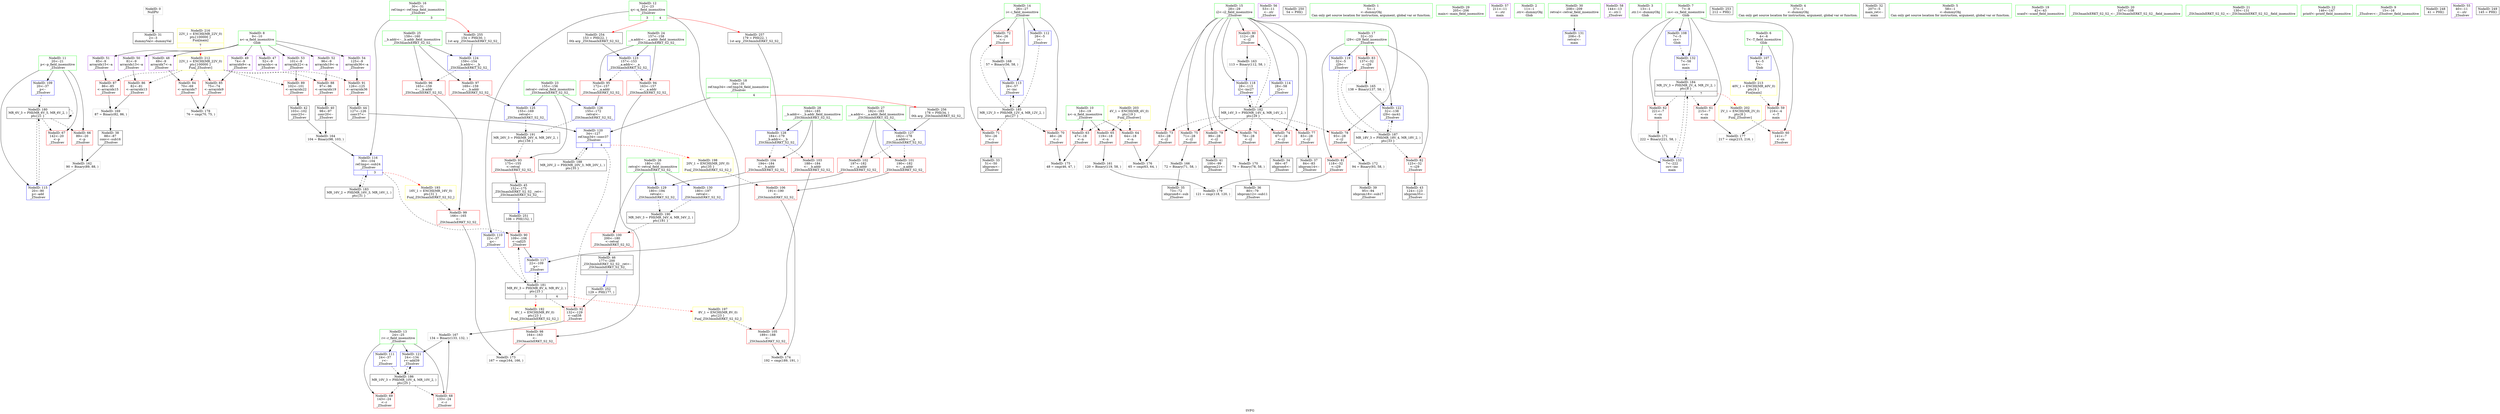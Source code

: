 digraph "SVFG" {
	label="SVFG";

	Node0x561d24888400 [shape=record,color=grey,label="{NodeID: 0\nNullPtr}"];
	Node0x561d24888400 -> Node0x561d248a4c00[style=solid];
	Node0x561d248b5ba0 [shape=record,color=black,label="{NodeID: 180\nMR_6V_3 = PHI(MR_6V_5, MR_6V_2, )\npts\{21 \}\n}"];
	Node0x561d248b5ba0 -> Node0x561d248a78c0[style=dashed];
	Node0x561d248b5ba0 -> Node0x561d248a7990[style=dashed];
	Node0x561d248b5ba0 -> Node0x561d248ab140[style=dashed];
	Node0x561d248b5ba0 -> Node0x561d248b5ba0[style=dashed];
	Node0x561d248a5ad0 [shape=record,color=red,label="{NodeID: 97\n169\<--159\n\<--__b.addr\n_ZSt3maxIxERKT_S2_S2_\n}"];
	Node0x561d248a5ad0 -> Node0x561d248ab920[style=solid];
	Node0x561d248a3db0 [shape=record,color=green,label="{NodeID: 14\n26\<--27\ni\<--i_field_insensitive\n_Z5solvev\n}"];
	Node0x561d248a3db0 -> Node0x561d248a7c00[style=solid];
	Node0x561d248a3db0 -> Node0x561d248a7cd0[style=solid];
	Node0x561d248a3db0 -> Node0x561d248a7da0[style=solid];
	Node0x561d248a3db0 -> Node0x561d248a6760[style=solid];
	Node0x561d248a3db0 -> Node0x561d248a6830[style=solid];
	Node0x561d248a6690 [shape=record,color=blue,label="{NodeID: 111\n24\<--37\nr\<--\n_Z5solvev\n}"];
	Node0x561d248a6690 -> Node0x561d248b79a0[style=dashed];
	Node0x561d248a4960 [shape=record,color=green,label="{NodeID: 28\n184\<--185\n__b.addr\<--__b.addr_field_insensitive\n_ZSt3minIxERKT_S2_S2_\n}"];
	Node0x561d248a4960 -> Node0x561d248a5fb0[style=solid];
	Node0x561d248a4960 -> Node0x561d248a6080[style=solid];
	Node0x561d248a4960 -> Node0x561d248abb90[style=solid];
	Node0x561d248ab920 [shape=record,color=blue,label="{NodeID: 125\n155\<--169\nretval\<--\n_ZSt3maxIxERKT_S2_S2_\n}"];
	Node0x561d248ab920 -> Node0x561d248b92a0[style=dashed];
	Node0x561d248a5520 [shape=record,color=black,label="{NodeID: 42\n103\<--102\nconv23\<--\n_Z5solvev\n}"];
	Node0x561d248a5520 -> Node0x561d248ade50[style=solid];
	Node0x561d248a70a0 [shape=record,color=purple,label="{NodeID: 56\n53\<--11\n\<--.str\n_Z5solvev\n}"];
	Node0x561d248a7c00 [shape=record,color=red,label="{NodeID: 70\n46\<--26\n\<--i\n_Z5solvev\n}"];
	Node0x561d248a7c00 -> Node0x561d248aeed0[style=solid];
	Node0x561d248ca3c0 [shape=record,color=black,label="{NodeID: 250\n54 = PHI()\n}"];
	Node0x561d248ae2d0 [shape=record,color=grey,label="{NodeID: 167\n134 = Binary(133, 132, )\n}"];
	Node0x561d248ae2d0 -> Node0x561d248ab5e0[style=solid];
	Node0x561d248a8760 [shape=record,color=red,label="{NodeID: 84\n70\<--69\n\<--arrayidx7\n_Z5solvev\n}"];
	Node0x561d248a8760 -> Node0x561d248af350[style=solid];
	Node0x561d24888490 [shape=record,color=green,label="{NodeID: 1\n5\<--1\n\<--dummyObj\nCan only get source location for instruction, argument, global var or function.}"];
	Node0x561d248b60a0 [shape=record,color=black,label="{NodeID: 181\nMR_8V_3 = PHI(MR_8V_4, MR_8V_2, )\npts\{23 \}\n|{|<s3>3|<s4>4}}"];
	Node0x561d248b60a0 -> Node0x561d248a8c40[style=dashed];
	Node0x561d248b60a0 -> Node0x561d248a8de0[style=dashed];
	Node0x561d248b60a0 -> Node0x561d248ab2a0[style=dashed];
	Node0x561d248b60a0:s3 -> Node0x561d248a9530[style=dashed,color=red];
	Node0x561d248b60a0:s4 -> Node0x561d248bb640[style=dashed,color=red];
	Node0x561d248a5ba0 [shape=record,color=red,label="{NodeID: 98\n164\<--163\n\<--\n_ZSt3maxIxERKT_S2_S2_\n}"];
	Node0x561d248a5ba0 -> Node0x561d248aebd0[style=solid];
	Node0x561d248a3e40 [shape=record,color=green,label="{NodeID: 15\n28\<--29\ni2\<--i2_field_insensitive\n_Z5solvev\n}"];
	Node0x561d248a3e40 -> Node0x561d248a7e70[style=solid];
	Node0x561d248a3e40 -> Node0x561d248a7f40[style=solid];
	Node0x561d248a3e40 -> Node0x561d248a8010[style=solid];
	Node0x561d248a3e40 -> Node0x561d248a80e0[style=solid];
	Node0x561d248a3e40 -> Node0x561d248a81b0[style=solid];
	Node0x561d248a3e40 -> Node0x561d248a8280[style=solid];
	Node0x561d248a3e40 -> Node0x561d248a8350[style=solid];
	Node0x561d248a3e40 -> Node0x561d248a8420[style=solid];
	Node0x561d248a3e40 -> Node0x561d248a6900[style=solid];
	Node0x561d248a3e40 -> Node0x561d248ab370[style=solid];
	Node0x561d248a6760 [shape=record,color=blue,label="{NodeID: 112\n26\<--5\ni\<--\n_Z5solvev\n}"];
	Node0x561d248a6760 -> Node0x561d248b74a0[style=dashed];
	Node0x561d248a4a30 [shape=record,color=green,label="{NodeID: 29\n205\<--206\nmain\<--main_field_insensitive\n}"];
	Node0x561d248ab9f0 [shape=record,color=blue,label="{NodeID: 126\n155\<--172\nretval\<--\n_ZSt3maxIxERKT_S2_S2_\n}"];
	Node0x561d248ab9f0 -> Node0x561d248b92a0[style=dashed];
	Node0x561d248a55f0 [shape=record,color=black,label="{NodeID: 43\n124\<--123\nidxprom35\<--\n_Z5solvev\n}"];
	Node0x561d248a7170 [shape=record,color=purple,label="{NodeID: 57\n211\<--11\n\<--.str\nmain\n}"];
	Node0x561d248a7cd0 [shape=record,color=red,label="{NodeID: 71\n50\<--26\n\<--i\n_Z5solvev\n}"];
	Node0x561d248a7cd0 -> Node0x561d248a4dd0[style=solid];
	Node0x561d248ca4c0 [shape=record,color=black,label="{NodeID: 251\n106 = PHI(152, )\n}"];
	Node0x561d248ca4c0 -> Node0x561d248a8c40[style=solid];
	Node0x561d248ae450 [shape=record,color=grey,label="{NodeID: 168\n57 = Binary(56, 58, )\n}"];
	Node0x561d248ae450 -> Node0x561d248a6830[style=solid];
	Node0x561d248a8830 [shape=record,color=red,label="{NodeID: 85\n75\<--74\n\<--arrayidx9\n_Z5solvev\n}"];
	Node0x561d248a8830 -> Node0x561d248af350[style=solid];
	Node0x561d24896cf0 [shape=record,color=green,label="{NodeID: 2\n11\<--1\n.str\<--dummyObj\nGlob }"];
	Node0x561d248b65a0 [shape=record,color=black,label="{NodeID: 182\nMR_14V_3 = PHI(MR_14V_4, MR_14V_2, )\npts\{29 \}\n}"];
	Node0x561d248b65a0 -> Node0x561d248a7e70[style=dashed];
	Node0x561d248b65a0 -> Node0x561d248a7f40[style=dashed];
	Node0x561d248b65a0 -> Node0x561d248a8010[style=dashed];
	Node0x561d248b65a0 -> Node0x561d248a80e0[style=dashed];
	Node0x561d248b65a0 -> Node0x561d248a81b0[style=dashed];
	Node0x561d248b65a0 -> Node0x561d248a8280[style=dashed];
	Node0x561d248b65a0 -> Node0x561d248a8350[style=dashed];
	Node0x561d248b65a0 -> Node0x561d248a8420[style=dashed];
	Node0x561d248b65a0 -> Node0x561d248ab370[style=dashed];
	Node0x561d248a5c70 [shape=record,color=red,label="{NodeID: 99\n166\<--165\n\<--\n_ZSt3maxIxERKT_S2_S2_\n}"];
	Node0x561d248a5c70 -> Node0x561d248aebd0[style=solid];
	Node0x561d248a3f10 [shape=record,color=green,label="{NodeID: 16\n30\<--31\nref.tmp\<--ref.tmp_field_insensitive\n_Z5solvev\n|{|<s1>3}}"];
	Node0x561d248a3f10 -> Node0x561d248ab1d0[style=solid];
	Node0x561d248a3f10:s1 -> Node0x561d248ca9f0[style=solid,color=red];
	Node0x561d248a6830 [shape=record,color=blue,label="{NodeID: 113\n26\<--57\ni\<--inc\n_Z5solvev\n}"];
	Node0x561d248a6830 -> Node0x561d248b74a0[style=dashed];
	Node0x561d248a4b30 [shape=record,color=green,label="{NodeID: 30\n208\<--209\nretval\<--retval_field_insensitive\nmain\n}"];
	Node0x561d248a4b30 -> Node0x561d248abe00[style=solid];
	Node0x561d248abac0 [shape=record,color=blue,label="{NodeID: 127\n182\<--178\n__a.addr\<--__a\n_ZSt3minIxERKT_S2_S2_\n}"];
	Node0x561d248abac0 -> Node0x561d248a5e10[style=dashed];
	Node0x561d248abac0 -> Node0x561d248a5ee0[style=dashed];
	Node0x561d248a56c0 [shape=record,color=black,label="{NodeID: 44\n127\<--126\nconv37\<--\n_Z5solvev\n}"];
	Node0x561d248a56c0 -> Node0x561d248ab510[style=solid];
	Node0x561d248a7240 [shape=record,color=purple,label="{NodeID: 58\n144\<--13\n\<--.str.1\n_Z5solvev\n}"];
	Node0x561d248a7da0 [shape=record,color=red,label="{NodeID: 72\n56\<--26\n\<--i\n_Z5solvev\n}"];
	Node0x561d248a7da0 -> Node0x561d248ae450[style=solid];
	Node0x561d248ca6b0 [shape=record,color=black,label="{NodeID: 252\n129 = PHI(177, )\n}"];
	Node0x561d248ca6b0 -> Node0x561d248a8de0[style=solid];
	Node0x561d248ae5d0 [shape=record,color=grey,label="{NodeID: 169\n87 = Binary(82, 86, )\n}"];
	Node0x561d248ae5d0 -> Node0x561d248a51e0[style=solid];
	Node0x561d248a8900 [shape=record,color=red,label="{NodeID: 86\n82\<--81\n\<--arrayidx13\n_Z5solvev\n}"];
	Node0x561d248a8900 -> Node0x561d248ae5d0[style=solid];
	Node0x561d24896d80 [shape=record,color=green,label="{NodeID: 3\n13\<--1\n.str.1\<--dummyObj\nGlob }"];
	Node0x561d248b6aa0 [shape=record,color=black,label="{NodeID: 183\nMR_16V_2 = PHI(MR_16V_3, MR_16V_1, )\npts\{31 \}\n}"];
	Node0x561d248b6aa0 -> Node0x561d248ab1d0[style=dashed];
	Node0x561d248a5d40 [shape=record,color=red,label="{NodeID: 100\n200\<--180\n\<--retval\n_ZSt3minIxERKT_S2_S2_\n}"];
	Node0x561d248a5d40 -> Node0x561d248a5860[style=solid];
	Node0x561d248a3fe0 [shape=record,color=green,label="{NodeID: 17\n32\<--33\ni29\<--i29_field_insensitive\n_Z5solvev\n}"];
	Node0x561d248a3fe0 -> Node0x561d248a84f0[style=solid];
	Node0x561d248a3fe0 -> Node0x561d248a85c0[style=solid];
	Node0x561d248a3fe0 -> Node0x561d248a8690[style=solid];
	Node0x561d248a3fe0 -> Node0x561d248ab440[style=solid];
	Node0x561d248a3fe0 -> Node0x561d248ab6b0[style=solid];
	Node0x561d248bb640 [shape=record,color=yellow,style=double,label="{NodeID: 197\n8V_1 = ENCHI(MR_8V_0)\npts\{23 \}\nFun[_ZSt3minIxERKT_S2_S2_]}"];
	Node0x561d248bb640 -> Node0x561d248a6150[style=dashed];
	Node0x561d248a6900 [shape=record,color=blue,label="{NodeID: 114\n28\<--58\ni2\<--\n_Z5solvev\n}"];
	Node0x561d248a6900 -> Node0x561d248b65a0[style=dashed];
	Node0x561d248a4c00 [shape=record,color=black,label="{NodeID: 31\n2\<--3\ndummyVal\<--dummyVal\n}"];
	Node0x561d248abb90 [shape=record,color=blue,label="{NodeID: 128\n184\<--179\n__b.addr\<--__b\n_ZSt3minIxERKT_S2_S2_\n}"];
	Node0x561d248abb90 -> Node0x561d248a5fb0[style=dashed];
	Node0x561d248abb90 -> Node0x561d248a6080[style=dashed];
	Node0x561d248a5790 [shape=record,color=black,label="{NodeID: 45\n152\<--175\n_ZSt3maxIxERKT_S2_S2__ret\<--\n_ZSt3maxIxERKT_S2_S2_\n|{<s0>3}}"];
	Node0x561d248a5790:s0 -> Node0x561d248ca4c0[style=solid,color=blue];
	Node0x561d248a7310 [shape=record,color=red,label="{NodeID: 59\n216\<--4\n\<--T\nmain\n}"];
	Node0x561d248a7310 -> Node0x561d248af1d0[style=solid];
	Node0x561d248a7e70 [shape=record,color=red,label="{NodeID: 73\n63\<--28\n\<--i2\n_Z5solvev\n}"];
	Node0x561d248a7e70 -> Node0x561d248af050[style=solid];
	Node0x561d248ca7b0 [shape=record,color=black,label="{NodeID: 253\n212 = PHI()\n}"];
	Node0x561d248ae750 [shape=record,color=grey,label="{NodeID: 170\n79 = Binary(78, 58, )\n}"];
	Node0x561d248ae750 -> Node0x561d248a5040[style=solid];
	Node0x561d248a89d0 [shape=record,color=red,label="{NodeID: 87\n86\<--85\n\<--arrayidx15\n_Z5solvev\n}"];
	Node0x561d248a89d0 -> Node0x561d248ae5d0[style=solid];
	Node0x561d248a1190 [shape=record,color=green,label="{NodeID: 4\n37\<--1\n\<--dummyObj\nCan only get source location for instruction, argument, global var or function.}"];
	Node0x561d248b6fa0 [shape=record,color=black,label="{NodeID: 184\nMR_2V_3 = PHI(MR_2V_4, MR_2V_2, )\npts\{8 \}\n|{|<s3>7}}"];
	Node0x561d248b6fa0 -> Node0x561d248a74b0[style=dashed];
	Node0x561d248b6fa0 -> Node0x561d248a7580[style=dashed];
	Node0x561d248b6fa0 -> Node0x561d248abfa0[style=dashed];
	Node0x561d248b6fa0:s3 -> Node0x561d248bbad0[style=dashed,color=red];
	Node0x561d248a5e10 [shape=record,color=red,label="{NodeID: 101\n190\<--182\n\<--__a.addr\n_ZSt3minIxERKT_S2_S2_\n}"];
	Node0x561d248a5e10 -> Node0x561d248a6220[style=solid];
	Node0x561d248a40b0 [shape=record,color=green,label="{NodeID: 18\n34\<--35\nref.tmp34\<--ref.tmp34_field_insensitive\n_Z5solvev\n|{|<s1>4}}"];
	Node0x561d248a40b0 -> Node0x561d248ab510[style=solid];
	Node0x561d248a40b0:s1 -> Node0x561d248cab30[style=solid,color=red];
	Node0x561d248bb750 [shape=record,color=yellow,style=double,label="{NodeID: 198\n20V_1 = ENCHI(MR_20V_0)\npts\{35 \}\nFun[_ZSt3minIxERKT_S2_S2_]}"];
	Node0x561d248bb750 -> Node0x561d248a6220[style=dashed];
	Node0x561d248ab140 [shape=record,color=blue,label="{NodeID: 115\n20\<--90\np\<--add\n_Z5solvev\n}"];
	Node0x561d248ab140 -> Node0x561d248b5ba0[style=dashed];
	Node0x561d248a4d00 [shape=record,color=black,label="{NodeID: 32\n207\<--5\nmain_ret\<--\nmain\n}"];
	Node0x561d248bcbd0 [shape=record,color=yellow,style=double,label="{NodeID: 212\n22V_1 = ENCHI(MR_22V_0)\npts\{100000 \}\nFun[_Z5solvev]}"];
	Node0x561d248bcbd0 -> Node0x561d248a8760[style=dashed];
	Node0x561d248bcbd0 -> Node0x561d248a8830[style=dashed];
	Node0x561d248bcbd0 -> Node0x561d248a8900[style=dashed];
	Node0x561d248bcbd0 -> Node0x561d248a89d0[style=dashed];
	Node0x561d248bcbd0 -> Node0x561d248a8aa0[style=dashed];
	Node0x561d248bcbd0 -> Node0x561d248a8b70[style=dashed];
	Node0x561d248bcbd0 -> Node0x561d248a8d10[style=dashed];
	Node0x561d248abc60 [shape=record,color=blue,label="{NodeID: 129\n180\<--194\nretval\<--\n_ZSt3minIxERKT_S2_S2_\n}"];
	Node0x561d248abc60 -> Node0x561d248b8da0[style=dashed];
	Node0x561d248a5860 [shape=record,color=black,label="{NodeID: 46\n177\<--200\n_ZSt3minIxERKT_S2_S2__ret\<--\n_ZSt3minIxERKT_S2_S2_\n|{<s0>4}}"];
	Node0x561d248a5860:s0 -> Node0x561d248ca6b0[style=solid,color=blue];
	Node0x561d248a73e0 [shape=record,color=red,label="{NodeID: 60\n141\<--7\n\<--cs\n_Z5solvev\n}"];
	Node0x561d248a7f40 [shape=record,color=red,label="{NodeID: 74\n67\<--28\n\<--i2\n_Z5solvev\n}"];
	Node0x561d248a7f40 -> Node0x561d248a4ea0[style=solid];
	Node0x561d248ca880 [shape=record,color=black,label="{NodeID: 254\n153 = PHI(22, )\n0th arg _ZSt3maxIxERKT_S2_S2_ }"];
	Node0x561d248ca880 -> Node0x561d248ab780[style=solid];
	Node0x561d248ae8d0 [shape=record,color=grey,label="{NodeID: 171\n222 = Binary(221, 58, )\n}"];
	Node0x561d248ae8d0 -> Node0x561d248abfa0[style=solid];
	Node0x561d248a8aa0 [shape=record,color=red,label="{NodeID: 88\n97\<--96\n\<--arrayidx19\n_Z5solvev\n}"];
	Node0x561d248a8aa0 -> Node0x561d248a5380[style=solid];
	Node0x561d248a1220 [shape=record,color=green,label="{NodeID: 5\n58\<--1\n\<--dummyObj\nCan only get source location for instruction, argument, global var or function.}"];
	Node0x561d248b74a0 [shape=record,color=black,label="{NodeID: 185\nMR_12V_3 = PHI(MR_12V_4, MR_12V_2, )\npts\{27 \}\n}"];
	Node0x561d248b74a0 -> Node0x561d248a7c00[style=dashed];
	Node0x561d248b74a0 -> Node0x561d248a7cd0[style=dashed];
	Node0x561d248b74a0 -> Node0x561d248a7da0[style=dashed];
	Node0x561d248b74a0 -> Node0x561d248a6830[style=dashed];
	Node0x561d248a5ee0 [shape=record,color=red,label="{NodeID: 102\n197\<--182\n\<--__a.addr\n_ZSt3minIxERKT_S2_S2_\n}"];
	Node0x561d248a5ee0 -> Node0x561d248abd30[style=solid];
	Node0x561d248a4180 [shape=record,color=green,label="{NodeID: 19\n42\<--43\nscanf\<--scanf_field_insensitive\n}"];
	Node0x561d248ab1d0 [shape=record,color=blue,label="{NodeID: 116\n30\<--104\nref.tmp\<--sub24\n_Z5solvev\n|{|<s2>3}}"];
	Node0x561d248ab1d0 -> Node0x561d248a8c40[style=dashed];
	Node0x561d248ab1d0 -> Node0x561d248b6aa0[style=dashed];
	Node0x561d248ab1d0:s2 -> Node0x561d248aa050[style=dashed,color=red];
	Node0x561d248a4dd0 [shape=record,color=black,label="{NodeID: 33\n51\<--50\nidxprom\<--\n_Z5solvev\n}"];
	Node0x561d248bccb0 [shape=record,color=yellow,style=double,label="{NodeID: 213\n40V_1 = ENCHI(MR_40V_0)\npts\{6 \}\nFun[main]}"];
	Node0x561d248bccb0 -> Node0x561d248a7310[style=dashed];
	Node0x561d248abd30 [shape=record,color=blue,label="{NodeID: 130\n180\<--197\nretval\<--\n_ZSt3minIxERKT_S2_S2_\n}"];
	Node0x561d248abd30 -> Node0x561d248b8da0[style=dashed];
	Node0x561d248a5930 [shape=record,color=purple,label="{NodeID: 47\n52\<--9\narrayidx\<--a\n_Z5solvev\n}"];
	Node0x561d248a74b0 [shape=record,color=red,label="{NodeID: 61\n215\<--7\n\<--cs\nmain\n}"];
	Node0x561d248a74b0 -> Node0x561d248af1d0[style=solid];
	Node0x561d248a8010 [shape=record,color=red,label="{NodeID: 75\n71\<--28\n\<--i2\n_Z5solvev\n}"];
	Node0x561d248a8010 -> Node0x561d248ae150[style=solid];
	Node0x561d248ca9f0 [shape=record,color=black,label="{NodeID: 255\n154 = PHI(30, )\n1st arg _ZSt3maxIxERKT_S2_S2_ }"];
	Node0x561d248ca9f0 -> Node0x561d248ab850[style=solid];
	Node0x561d248aea50 [shape=record,color=grey,label="{NodeID: 172\n94 = Binary(93, 58, )\n}"];
	Node0x561d248aea50 -> Node0x561d248a52b0[style=solid];
	Node0x561d248a8b70 [shape=record,color=red,label="{NodeID: 89\n102\<--101\n\<--arrayidx22\n_Z5solvev\n}"];
	Node0x561d248a8b70 -> Node0x561d248a5520[style=solid];
	Node0x561d248a12e0 [shape=record,color=green,label="{NodeID: 6\n4\<--6\nT\<--T_field_insensitive\nGlob }"];
	Node0x561d248a12e0 -> Node0x561d248a7310[style=solid];
	Node0x561d248a12e0 -> Node0x561d248a62f0[style=solid];
	Node0x561d248b79a0 [shape=record,color=black,label="{NodeID: 186\nMR_10V_3 = PHI(MR_10V_4, MR_10V_2, )\npts\{25 \}\n}"];
	Node0x561d248b79a0 -> Node0x561d248a7a60[style=dashed];
	Node0x561d248b79a0 -> Node0x561d248a7b30[style=dashed];
	Node0x561d248b79a0 -> Node0x561d248ab5e0[style=dashed];
	Node0x561d248a5fb0 [shape=record,color=red,label="{NodeID: 103\n188\<--184\n\<--__b.addr\n_ZSt3minIxERKT_S2_S2_\n}"];
	Node0x561d248a5fb0 -> Node0x561d248a6150[style=solid];
	Node0x561d248a4250 [shape=record,color=green,label="{NodeID: 20\n107\<--108\n_ZSt3maxIxERKT_S2_S2_\<--_ZSt3maxIxERKT_S2_S2__field_insensitive\n}"];
	Node0x561d248ab2a0 [shape=record,color=blue,label="{NodeID: 117\n22\<--109\nq\<--\n_Z5solvev\n}"];
	Node0x561d248ab2a0 -> Node0x561d248b60a0[style=dashed];
	Node0x561d248a4ea0 [shape=record,color=black,label="{NodeID: 34\n68\<--67\nidxprom6\<--\n_Z5solvev\n}"];
	Node0x561d248abe00 [shape=record,color=blue,label="{NodeID: 131\n208\<--5\nretval\<--\nmain\n}"];
	Node0x561d248a6a20 [shape=record,color=purple,label="{NodeID: 48\n69\<--9\narrayidx7\<--a\n_Z5solvev\n}"];
	Node0x561d248a6a20 -> Node0x561d248a8760[style=solid];
	Node0x561d248a7580 [shape=record,color=red,label="{NodeID: 62\n221\<--7\n\<--cs\nmain\n}"];
	Node0x561d248a7580 -> Node0x561d248ae8d0[style=solid];
	Node0x561d248a80e0 [shape=record,color=red,label="{NodeID: 76\n78\<--28\n\<--i2\n_Z5solvev\n}"];
	Node0x561d248a80e0 -> Node0x561d248ae750[style=solid];
	Node0x561d248cab30 [shape=record,color=black,label="{NodeID: 256\n178 = PHI(34, )\n0th arg _ZSt3minIxERKT_S2_S2_ }"];
	Node0x561d248cab30 -> Node0x561d248abac0[style=solid];
	Node0x561d248aebd0 [shape=record,color=grey,label="{NodeID: 173\n167 = cmp(164, 166, )\n}"];
	Node0x561d248a8c40 [shape=record,color=red,label="{NodeID: 90\n109\<--106\n\<--call25\n_Z5solvev\n}"];
	Node0x561d248a8c40 -> Node0x561d248ab2a0[style=solid];
	Node0x561d248a1b80 [shape=record,color=green,label="{NodeID: 7\n7\<--8\ncs\<--cs_field_insensitive\nGlob }"];
	Node0x561d248a1b80 -> Node0x561d248a73e0[style=solid];
	Node0x561d248a1b80 -> Node0x561d248a74b0[style=solid];
	Node0x561d248a1b80 -> Node0x561d248a7580[style=solid];
	Node0x561d248a1b80 -> Node0x561d248a63f0[style=solid];
	Node0x561d248a1b80 -> Node0x561d248abed0[style=solid];
	Node0x561d248a1b80 -> Node0x561d248abfa0[style=solid];
	Node0x561d248b7ea0 [shape=record,color=black,label="{NodeID: 187\nMR_18V_3 = PHI(MR_18V_4, MR_18V_2, )\npts\{33 \}\n}"];
	Node0x561d248b7ea0 -> Node0x561d248a84f0[style=dashed];
	Node0x561d248b7ea0 -> Node0x561d248a85c0[style=dashed];
	Node0x561d248b7ea0 -> Node0x561d248a8690[style=dashed];
	Node0x561d248b7ea0 -> Node0x561d248ab6b0[style=dashed];
	Node0x561d248a6080 [shape=record,color=red,label="{NodeID: 104\n194\<--184\n\<--__b.addr\n_ZSt3minIxERKT_S2_S2_\n}"];
	Node0x561d248a6080 -> Node0x561d248abc60[style=solid];
	Node0x561d248a4350 [shape=record,color=green,label="{NodeID: 21\n130\<--131\n_ZSt3minIxERKT_S2_S2_\<--_ZSt3minIxERKT_S2_S2__field_insensitive\n}"];
	Node0x561d248ab370 [shape=record,color=blue,label="{NodeID: 118\n28\<--113\ni2\<--inc27\n_Z5solvev\n}"];
	Node0x561d248ab370 -> Node0x561d248b65a0[style=dashed];
	Node0x561d248a4f70 [shape=record,color=black,label="{NodeID: 35\n73\<--72\nidxprom8\<--sub\n_Z5solvev\n}"];
	Node0x561d248abed0 [shape=record,color=blue,label="{NodeID: 132\n7\<--58\ncs\<--\nmain\n}"];
	Node0x561d248abed0 -> Node0x561d248b6fa0[style=dashed];
	Node0x561d248a6af0 [shape=record,color=purple,label="{NodeID: 49\n74\<--9\narrayidx9\<--a\n_Z5solvev\n}"];
	Node0x561d248a6af0 -> Node0x561d248a8830[style=solid];
	Node0x561d248a7650 [shape=record,color=red,label="{NodeID: 63\n47\<--18\n\<--n\n_Z5solvev\n}"];
	Node0x561d248a7650 -> Node0x561d248aeed0[style=solid];
	Node0x561d248a81b0 [shape=record,color=red,label="{NodeID: 77\n83\<--28\n\<--i2\n_Z5solvev\n}"];
	Node0x561d248a81b0 -> Node0x561d248a5110[style=solid];
	Node0x561d248cac70 [shape=record,color=black,label="{NodeID: 257\n179 = PHI(22, )\n1st arg _ZSt3minIxERKT_S2_S2_ }"];
	Node0x561d248cac70 -> Node0x561d248abb90[style=solid];
	Node0x561d248aed50 [shape=record,color=grey,label="{NodeID: 174\n192 = cmp(189, 191, )\n}"];
	Node0x561d248a8d10 [shape=record,color=red,label="{NodeID: 91\n126\<--125\n\<--arrayidx36\n_Z5solvev\n}"];
	Node0x561d248a8d10 -> Node0x561d248a56c0[style=solid];
	Node0x561d248a1c10 [shape=record,color=green,label="{NodeID: 8\n9\<--10\na\<--a_field_insensitive\nGlob }"];
	Node0x561d248a1c10 -> Node0x561d248a5930[style=solid];
	Node0x561d248a1c10 -> Node0x561d248a6a20[style=solid];
	Node0x561d248a1c10 -> Node0x561d248a6af0[style=solid];
	Node0x561d248a1c10 -> Node0x561d248a6bc0[style=solid];
	Node0x561d248a1c10 -> Node0x561d248a6c90[style=solid];
	Node0x561d248a1c10 -> Node0x561d248a6d60[style=solid];
	Node0x561d248a1c10 -> Node0x561d248a6e30[style=solid];
	Node0x561d248a1c10 -> Node0x561d248a6f00[style=solid];
	Node0x561d248b83a0 [shape=record,color=black,label="{NodeID: 188\nMR_20V_2 = PHI(MR_20V_3, MR_20V_1, )\npts\{35 \}\n}"];
	Node0x561d248b83a0 -> Node0x561d248ab510[style=dashed];
	Node0x561d248a6150 [shape=record,color=red,label="{NodeID: 105\n189\<--188\n\<--\n_ZSt3minIxERKT_S2_S2_\n}"];
	Node0x561d248a6150 -> Node0x561d248aed50[style=solid];
	Node0x561d248a4450 [shape=record,color=green,label="{NodeID: 22\n146\<--147\nprintf\<--printf_field_insensitive\n}"];
	Node0x561d248bbad0 [shape=record,color=yellow,style=double,label="{NodeID: 202\n2V_1 = ENCHI(MR_2V_0)\npts\{8 \}\nFun[_Z5solvev]}"];
	Node0x561d248bbad0 -> Node0x561d248a73e0[style=dashed];
	Node0x561d248ab440 [shape=record,color=blue,label="{NodeID: 119\n32\<--5\ni29\<--\n_Z5solvev\n}"];
	Node0x561d248ab440 -> Node0x561d248b7ea0[style=dashed];
	Node0x561d248a5040 [shape=record,color=black,label="{NodeID: 36\n80\<--79\nidxprom12\<--sub11\n_Z5solvev\n}"];
	Node0x561d248bcf80 [shape=record,color=yellow,style=double,label="{NodeID: 216\n22V_1 = ENCHI(MR_22V_0)\npts\{100000 \}\nFun[main]|{<s0>7}}"];
	Node0x561d248bcf80:s0 -> Node0x561d248bcbd0[style=dashed,color=red];
	Node0x561d248abfa0 [shape=record,color=blue,label="{NodeID: 133\n7\<--222\ncs\<--inc\nmain\n}"];
	Node0x561d248abfa0 -> Node0x561d248b6fa0[style=dashed];
	Node0x561d248a6bc0 [shape=record,color=purple,label="{NodeID: 50\n81\<--9\narrayidx13\<--a\n_Z5solvev\n}"];
	Node0x561d248a6bc0 -> Node0x561d248a8900[style=solid];
	Node0x561d248a7720 [shape=record,color=red,label="{NodeID: 64\n64\<--18\n\<--n\n_Z5solvev\n}"];
	Node0x561d248a7720 -> Node0x561d248af050[style=solid];
	Node0x561d248ad9d0 [shape=record,color=grey,label="{NodeID: 161\n120 = Binary(119, 58, )\n}"];
	Node0x561d248ad9d0 -> Node0x561d248af4d0[style=solid];
	Node0x561d248a8280 [shape=record,color=red,label="{NodeID: 78\n93\<--28\n\<--i2\n_Z5solvev\n}"];
	Node0x561d248a8280 -> Node0x561d248aea50[style=solid];
	Node0x561d248aeed0 [shape=record,color=grey,label="{NodeID: 175\n48 = cmp(46, 47, )\n}"];
	Node0x561d248a8de0 [shape=record,color=red,label="{NodeID: 92\n132\<--129\n\<--call38\n_Z5solvev\n}"];
	Node0x561d248a8de0 -> Node0x561d248ae2d0[style=solid];
	Node0x561d248a1cd0 [shape=record,color=green,label="{NodeID: 9\n15\<--16\n_Z5solvev\<--_Z5solvev_field_insensitive\n}"];
	Node0x561d248a6220 [shape=record,color=red,label="{NodeID: 106\n191\<--190\n\<--\n_ZSt3minIxERKT_S2_S2_\n}"];
	Node0x561d248a6220 -> Node0x561d248aed50[style=solid];
	Node0x561d248a4550 [shape=record,color=green,label="{NodeID: 23\n155\<--156\nretval\<--retval_field_insensitive\n_ZSt3maxIxERKT_S2_S2_\n}"];
	Node0x561d248a4550 -> Node0x561d248a8eb0[style=solid];
	Node0x561d248a4550 -> Node0x561d248ab920[style=solid];
	Node0x561d248a4550 -> Node0x561d248ab9f0[style=solid];
	Node0x561d248bc3f0 [shape=record,color=yellow,style=double,label="{NodeID: 203\n4V_1 = ENCHI(MR_4V_0)\npts\{19 \}\nFun[_Z5solvev]}"];
	Node0x561d248bc3f0 -> Node0x561d248a7650[style=dashed];
	Node0x561d248bc3f0 -> Node0x561d248a7720[style=dashed];
	Node0x561d248bc3f0 -> Node0x561d248a77f0[style=dashed];
	Node0x561d248ab510 [shape=record,color=blue,label="{NodeID: 120\n34\<--127\nref.tmp34\<--conv37\n_Z5solvev\n|{|<s2>4}}"];
	Node0x561d248ab510 -> Node0x561d248a8de0[style=dashed];
	Node0x561d248ab510 -> Node0x561d248b83a0[style=dashed];
	Node0x561d248ab510:s2 -> Node0x561d248bb750[style=dashed,color=red];
	Node0x561d248a5110 [shape=record,color=black,label="{NodeID: 37\n84\<--83\nidxprom14\<--\n_Z5solvev\n}"];
	Node0x561d248a6c90 [shape=record,color=purple,label="{NodeID: 51\n85\<--9\narrayidx15\<--a\n_Z5solvev\n}"];
	Node0x561d248a6c90 -> Node0x561d248a89d0[style=solid];
	Node0x561d248a77f0 [shape=record,color=red,label="{NodeID: 65\n119\<--18\n\<--n\n_Z5solvev\n}"];
	Node0x561d248a77f0 -> Node0x561d248ad9d0[style=solid];
	Node0x561d248adb50 [shape=record,color=grey,label="{NodeID: 162\n90 = Binary(89, 88, )\n}"];
	Node0x561d248adb50 -> Node0x561d248ab140[style=solid];
	Node0x561d248a8350 [shape=record,color=red,label="{NodeID: 79\n99\<--28\n\<--i2\n_Z5solvev\n}"];
	Node0x561d248a8350 -> Node0x561d248a5450[style=solid];
	Node0x561d248af050 [shape=record,color=grey,label="{NodeID: 176\n65 = cmp(63, 64, )\n}"];
	Node0x561d248a8eb0 [shape=record,color=red,label="{NodeID: 93\n175\<--155\n\<--retval\n_ZSt3maxIxERKT_S2_S2_\n}"];
	Node0x561d248a8eb0 -> Node0x561d248a5790[style=solid];
	Node0x561d248a1d90 [shape=record,color=green,label="{NodeID: 10\n18\<--19\nn\<--n_field_insensitive\n_Z5solvev\n}"];
	Node0x561d248a1d90 -> Node0x561d248a7650[style=solid];
	Node0x561d248a1d90 -> Node0x561d248a7720[style=solid];
	Node0x561d248a1d90 -> Node0x561d248a77f0[style=solid];
	Node0x561d248b8da0 [shape=record,color=black,label="{NodeID: 190\nMR_34V_3 = PHI(MR_34V_4, MR_34V_2, )\npts\{181 \}\n}"];
	Node0x561d248b8da0 -> Node0x561d248a5d40[style=dashed];
	Node0x561d248a62f0 [shape=record,color=blue,label="{NodeID: 107\n4\<--5\nT\<--\nGlob }"];
	Node0x561d248a62f0 -> Node0x561d248bccb0[style=dashed];
	Node0x561d248a4620 [shape=record,color=green,label="{NodeID: 24\n157\<--158\n__a.addr\<--__a.addr_field_insensitive\n_ZSt3maxIxERKT_S2_S2_\n}"];
	Node0x561d248a4620 -> Node0x561d248a8f80[style=solid];
	Node0x561d248a4620 -> Node0x561d248a9050[style=solid];
	Node0x561d248a4620 -> Node0x561d248ab780[style=solid];
	Node0x561d248ab5e0 [shape=record,color=blue,label="{NodeID: 121\n24\<--134\nr\<--add39\n_Z5solvev\n}"];
	Node0x561d248ab5e0 -> Node0x561d248b79a0[style=dashed];
	Node0x561d248a51e0 [shape=record,color=black,label="{NodeID: 38\n88\<--87\nconv\<--sub16\n_Z5solvev\n}"];
	Node0x561d248a51e0 -> Node0x561d248adb50[style=solid];
	Node0x561d248a6d60 [shape=record,color=purple,label="{NodeID: 52\n96\<--9\narrayidx19\<--a\n_Z5solvev\n}"];
	Node0x561d248a6d60 -> Node0x561d248a8aa0[style=solid];
	Node0x561d248a78c0 [shape=record,color=red,label="{NodeID: 66\n89\<--20\n\<--p\n_Z5solvev\n}"];
	Node0x561d248a78c0 -> Node0x561d248adb50[style=solid];
	Node0x561d248adcd0 [shape=record,color=grey,label="{NodeID: 163\n113 = Binary(112, 58, )\n}"];
	Node0x561d248adcd0 -> Node0x561d248ab370[style=solid];
	Node0x561d248a8420 [shape=record,color=red,label="{NodeID: 80\n112\<--28\n\<--i2\n_Z5solvev\n}"];
	Node0x561d248a8420 -> Node0x561d248adcd0[style=solid];
	Node0x561d248af1d0 [shape=record,color=grey,label="{NodeID: 177\n217 = cmp(215, 216, )\n}"];
	Node0x561d248a8f80 [shape=record,color=red,label="{NodeID: 94\n163\<--157\n\<--__a.addr\n_ZSt3maxIxERKT_S2_S2_\n}"];
	Node0x561d248a8f80 -> Node0x561d248a5ba0[style=solid];
	Node0x561d248a1e60 [shape=record,color=green,label="{NodeID: 11\n20\<--21\np\<--p_field_insensitive\n_Z5solvev\n}"];
	Node0x561d248a1e60 -> Node0x561d248a78c0[style=solid];
	Node0x561d248a1e60 -> Node0x561d248a7990[style=solid];
	Node0x561d248a1e60 -> Node0x561d248a64f0[style=solid];
	Node0x561d248a1e60 -> Node0x561d248ab140[style=solid];
	Node0x561d248b92a0 [shape=record,color=black,label="{NodeID: 191\nMR_26V_3 = PHI(MR_26V_4, MR_26V_2, )\npts\{156 \}\n}"];
	Node0x561d248b92a0 -> Node0x561d248a8eb0[style=dashed];
	Node0x561d248a63f0 [shape=record,color=blue,label="{NodeID: 108\n7\<--5\ncs\<--\nGlob }"];
	Node0x561d248a63f0 -> Node0x561d248abed0[style=dashed];
	Node0x561d248a46f0 [shape=record,color=green,label="{NodeID: 25\n159\<--160\n__b.addr\<--__b.addr_field_insensitive\n_ZSt3maxIxERKT_S2_S2_\n}"];
	Node0x561d248a46f0 -> Node0x561d248a5a00[style=solid];
	Node0x561d248a46f0 -> Node0x561d248a5ad0[style=solid];
	Node0x561d248a46f0 -> Node0x561d248ab850[style=solid];
	Node0x561d248ab6b0 [shape=record,color=blue,label="{NodeID: 122\n32\<--138\ni29\<--inc41\n_Z5solvev\n}"];
	Node0x561d248ab6b0 -> Node0x561d248b7ea0[style=dashed];
	Node0x561d248a52b0 [shape=record,color=black,label="{NodeID: 39\n95\<--94\nidxprom18\<--sub17\n_Z5solvev\n}"];
	Node0x561d248a6e30 [shape=record,color=purple,label="{NodeID: 53\n101\<--9\narrayidx22\<--a\n_Z5solvev\n}"];
	Node0x561d248a6e30 -> Node0x561d248a8b70[style=solid];
	Node0x561d248a7990 [shape=record,color=red,label="{NodeID: 67\n142\<--20\n\<--p\n_Z5solvev\n}"];
	Node0x561d248ade50 [shape=record,color=grey,label="{NodeID: 164\n104 = Binary(98, 103, )\n}"];
	Node0x561d248ade50 -> Node0x561d248ab1d0[style=solid];
	Node0x561d248a84f0 [shape=record,color=red,label="{NodeID: 81\n118\<--32\n\<--i29\n_Z5solvev\n}"];
	Node0x561d248a84f0 -> Node0x561d248af4d0[style=solid];
	Node0x561d248af350 [shape=record,color=grey,label="{NodeID: 178\n76 = cmp(70, 75, )\n}"];
	Node0x561d248a9050 [shape=record,color=red,label="{NodeID: 95\n172\<--157\n\<--__a.addr\n_ZSt3maxIxERKT_S2_S2_\n}"];
	Node0x561d248a9050 -> Node0x561d248ab9f0[style=solid];
	Node0x561d248a1f30 [shape=record,color=green,label="{NodeID: 12\n22\<--23\nq\<--q_field_insensitive\n_Z5solvev\n|{|<s2>3|<s3>4}}"];
	Node0x561d248a1f30 -> Node0x561d248a65c0[style=solid];
	Node0x561d248a1f30 -> Node0x561d248ab2a0[style=solid];
	Node0x561d248a1f30:s2 -> Node0x561d248ca880[style=solid,color=red];
	Node0x561d248a1f30:s3 -> Node0x561d248cac70[style=solid,color=red];
	Node0x561d248a9530 [shape=record,color=yellow,style=double,label="{NodeID: 192\n8V_1 = ENCHI(MR_8V_0)\npts\{23 \}\nFun[_ZSt3maxIxERKT_S2_S2_]}"];
	Node0x561d248a9530 -> Node0x561d248a5ba0[style=dashed];
	Node0x561d248a64f0 [shape=record,color=blue,label="{NodeID: 109\n20\<--37\np\<--\n_Z5solvev\n}"];
	Node0x561d248a64f0 -> Node0x561d248b5ba0[style=dashed];
	Node0x561d248a47c0 [shape=record,color=green,label="{NodeID: 26\n180\<--181\nretval\<--retval_field_insensitive\n_ZSt3minIxERKT_S2_S2_\n}"];
	Node0x561d248a47c0 -> Node0x561d248a5d40[style=solid];
	Node0x561d248a47c0 -> Node0x561d248abc60[style=solid];
	Node0x561d248a47c0 -> Node0x561d248abd30[style=solid];
	Node0x561d248ab780 [shape=record,color=blue,label="{NodeID: 123\n157\<--153\n__a.addr\<--__a\n_ZSt3maxIxERKT_S2_S2_\n}"];
	Node0x561d248ab780 -> Node0x561d248a8f80[style=dashed];
	Node0x561d248ab780 -> Node0x561d248a9050[style=dashed];
	Node0x561d248a5380 [shape=record,color=black,label="{NodeID: 40\n98\<--97\nconv20\<--\n_Z5solvev\n}"];
	Node0x561d248a5380 -> Node0x561d248ade50[style=solid];
	Node0x561d248a6f00 [shape=record,color=purple,label="{NodeID: 54\n125\<--9\narrayidx36\<--a\n_Z5solvev\n}"];
	Node0x561d248a6f00 -> Node0x561d248a8d10[style=solid];
	Node0x561d248a7a60 [shape=record,color=red,label="{NodeID: 68\n133\<--24\n\<--r\n_Z5solvev\n}"];
	Node0x561d248a7a60 -> Node0x561d248ae2d0[style=solid];
	Node0x561d246a5880 [shape=record,color=black,label="{NodeID: 248\n41 = PHI()\n}"];
	Node0x561d248adfd0 [shape=record,color=grey,label="{NodeID: 165\n138 = Binary(137, 58, )\n}"];
	Node0x561d248adfd0 -> Node0x561d248ab6b0[style=solid];
	Node0x561d248a85c0 [shape=record,color=red,label="{NodeID: 82\n123\<--32\n\<--i29\n_Z5solvev\n}"];
	Node0x561d248a85c0 -> Node0x561d248a55f0[style=solid];
	Node0x561d248af4d0 [shape=record,color=grey,label="{NodeID: 179\n121 = cmp(118, 120, )\n}"];
	Node0x561d248a5a00 [shape=record,color=red,label="{NodeID: 96\n165\<--159\n\<--__b.addr\n_ZSt3maxIxERKT_S2_S2_\n}"];
	Node0x561d248a5a00 -> Node0x561d248a5c70[style=solid];
	Node0x561d248a2000 [shape=record,color=green,label="{NodeID: 13\n24\<--25\nr\<--r_field_insensitive\n_Z5solvev\n}"];
	Node0x561d248a2000 -> Node0x561d248a7a60[style=solid];
	Node0x561d248a2000 -> Node0x561d248a7b30[style=solid];
	Node0x561d248a2000 -> Node0x561d248a6690[style=solid];
	Node0x561d248a2000 -> Node0x561d248ab5e0[style=solid];
	Node0x561d248aa050 [shape=record,color=yellow,style=double,label="{NodeID: 193\n16V_1 = ENCHI(MR_16V_0)\npts\{31 \}\nFun[_ZSt3maxIxERKT_S2_S2_]}"];
	Node0x561d248aa050 -> Node0x561d248a5c70[style=dashed];
	Node0x561d248a65c0 [shape=record,color=blue,label="{NodeID: 110\n22\<--37\nq\<--\n_Z5solvev\n}"];
	Node0x561d248a65c0 -> Node0x561d248b60a0[style=dashed];
	Node0x561d248a4890 [shape=record,color=green,label="{NodeID: 27\n182\<--183\n__a.addr\<--__a.addr_field_insensitive\n_ZSt3minIxERKT_S2_S2_\n}"];
	Node0x561d248a4890 -> Node0x561d248a5e10[style=solid];
	Node0x561d248a4890 -> Node0x561d248a5ee0[style=solid];
	Node0x561d248a4890 -> Node0x561d248abac0[style=solid];
	Node0x561d248ab850 [shape=record,color=blue,label="{NodeID: 124\n159\<--154\n__b.addr\<--__b\n_ZSt3maxIxERKT_S2_S2_\n}"];
	Node0x561d248ab850 -> Node0x561d248a5a00[style=dashed];
	Node0x561d248ab850 -> Node0x561d248a5ad0[style=dashed];
	Node0x561d248a5450 [shape=record,color=black,label="{NodeID: 41\n100\<--99\nidxprom21\<--\n_Z5solvev\n}"];
	Node0x561d248a6fd0 [shape=record,color=purple,label="{NodeID: 55\n40\<--11\n\<--.str\n_Z5solvev\n}"];
	Node0x561d248a7b30 [shape=record,color=red,label="{NodeID: 69\n143\<--24\n\<--r\n_Z5solvev\n}"];
	Node0x561d248ca2c0 [shape=record,color=black,label="{NodeID: 249\n145 = PHI()\n}"];
	Node0x561d248ae150 [shape=record,color=grey,label="{NodeID: 166\n72 = Binary(71, 58, )\n}"];
	Node0x561d248ae150 -> Node0x561d248a4f70[style=solid];
	Node0x561d248a8690 [shape=record,color=red,label="{NodeID: 83\n137\<--32\n\<--i29\n_Z5solvev\n}"];
	Node0x561d248a8690 -> Node0x561d248adfd0[style=solid];
}
